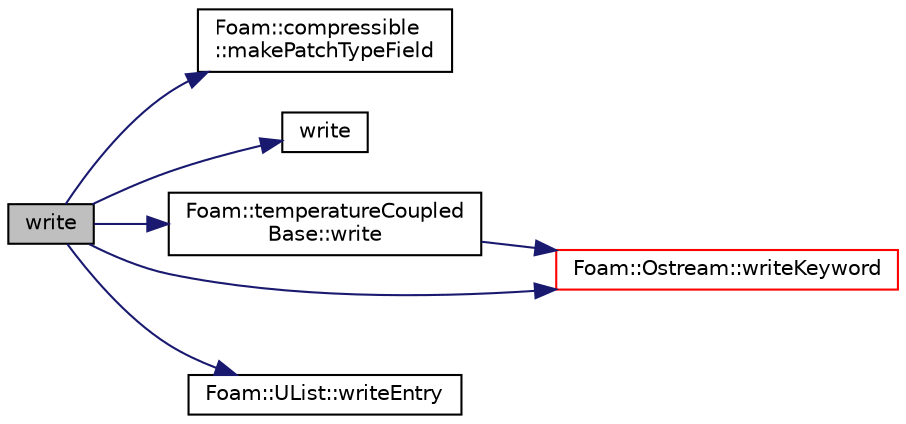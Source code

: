 digraph "write"
{
  bgcolor="transparent";
  edge [fontname="Helvetica",fontsize="10",labelfontname="Helvetica",labelfontsize="10"];
  node [fontname="Helvetica",fontsize="10",shape=record];
  rankdir="LR";
  Node1 [label="write",height=0.2,width=0.4,color="black", fillcolor="grey75", style="filled", fontcolor="black"];
  Node1 -> Node2 [color="midnightblue",fontsize="10",style="solid",fontname="Helvetica"];
  Node2 [label="Foam::compressible\l::makePatchTypeField",height=0.2,width=0.4,color="black",URL="$a10943.html#ab1c25a3141d2f250aa615d7356265628"];
  Node1 -> Node3 [color="midnightblue",fontsize="10",style="solid",fontname="Helvetica"];
  Node3 [label="write",height=0.2,width=0.4,color="black",URL="$a03058.html#a8f30b3c2179b03a7acf273e9dea43342"];
  Node1 -> Node4 [color="midnightblue",fontsize="10",style="solid",fontname="Helvetica"];
  Node4 [label="Foam::temperatureCoupled\lBase::write",height=0.2,width=0.4,color="black",URL="$a02654.html#a0941061ad5a26be83b4107d05750ace6",tooltip="Write. "];
  Node4 -> Node5 [color="midnightblue",fontsize="10",style="solid",fontname="Helvetica"];
  Node5 [label="Foam::Ostream::writeKeyword",height=0.2,width=0.4,color="red",URL="$a01782.html#a3c58b2bb9174ea3c4a5fa58095d1290e",tooltip="Write the keyword followed by an appropriate indentation. "];
  Node1 -> Node6 [color="midnightblue",fontsize="10",style="solid",fontname="Helvetica"];
  Node6 [label="Foam::UList::writeEntry",height=0.2,width=0.4,color="black",URL="$a02849.html#a17ea04dd34200c8eb963c318c8569f84",tooltip="Write the UList as a dictionary entry. "];
  Node1 -> Node5 [color="midnightblue",fontsize="10",style="solid",fontname="Helvetica"];
}
